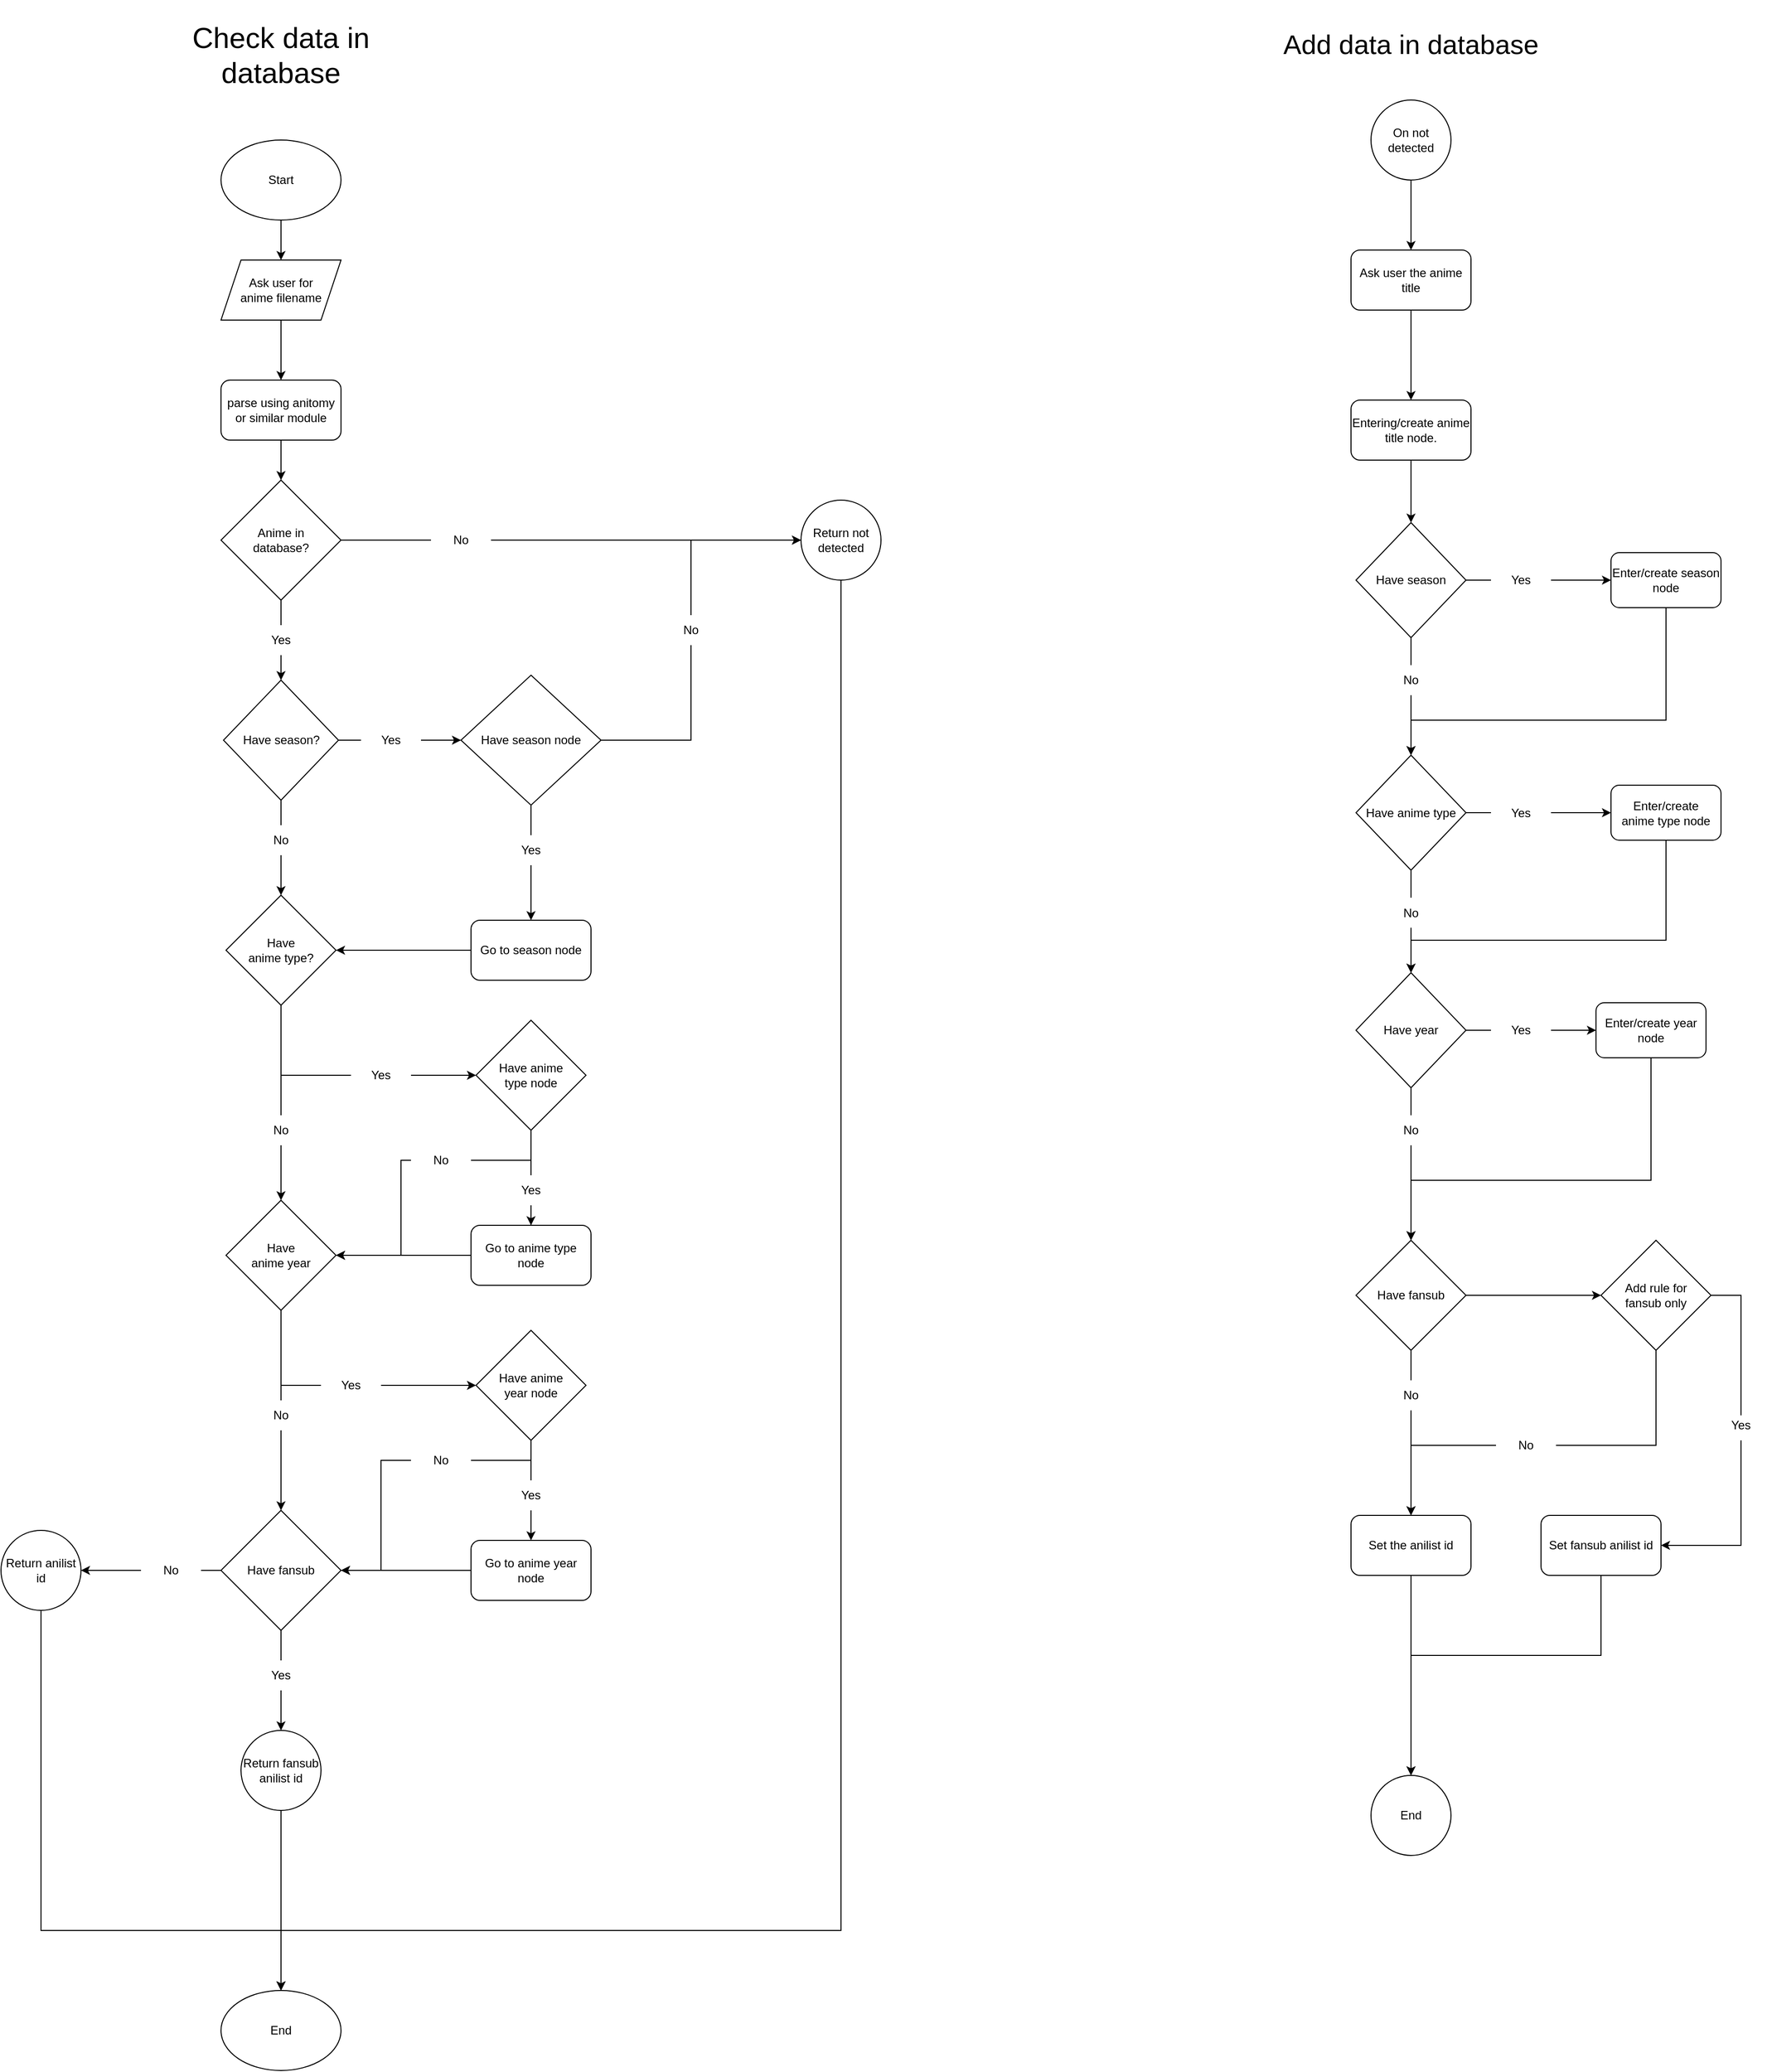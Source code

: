 <mxfile version="20.0.4" type="github">
  <diagram id="4Lsy9dx3n1dA3Q9o16Mn" name="Page-1">
    <mxGraphModel dx="1346" dy="914" grid="1" gridSize="10" guides="1" tooltips="1" connect="1" arrows="1" fold="1" page="1" pageScale="1" pageWidth="850" pageHeight="1100" math="0" shadow="0">
      <root>
        <mxCell id="0" />
        <mxCell id="1" parent="0" />
        <mxCell id="P1cF8exlI6dg9SIkbuYz-3" style="edgeStyle=orthogonalEdgeStyle;rounded=0;orthogonalLoop=1;jettySize=auto;html=1;" parent="1" source="P1cF8exlI6dg9SIkbuYz-1" target="8awhTqWynsI0euUl-bvd-1" edge="1">
          <mxGeometry relative="1" as="geometry">
            <mxPoint x="410" y="430" as="targetPoint" />
          </mxGeometry>
        </mxCell>
        <mxCell id="P1cF8exlI6dg9SIkbuYz-1" value="Start" style="ellipse;whiteSpace=wrap;html=1;" parent="1" vertex="1">
          <mxGeometry x="350" y="290" width="120" height="80" as="geometry" />
        </mxCell>
        <mxCell id="P1cF8exlI6dg9SIkbuYz-7" style="edgeStyle=orthogonalEdgeStyle;rounded=0;orthogonalLoop=1;jettySize=auto;html=1;entryX=0.5;entryY=0;entryDx=0;entryDy=0;exitX=0.5;exitY=1;exitDx=0;exitDy=0;" parent="1" source="8awhTqWynsI0euUl-bvd-1" target="P1cF8exlI6dg9SIkbuYz-6" edge="1">
          <mxGeometry relative="1" as="geometry">
            <mxPoint x="410" y="480" as="sourcePoint" />
          </mxGeometry>
        </mxCell>
        <mxCell id="P1cF8exlI6dg9SIkbuYz-9" style="edgeStyle=orthogonalEdgeStyle;rounded=0;orthogonalLoop=1;jettySize=auto;html=1;" parent="1" source="P1cF8exlI6dg9SIkbuYz-6" edge="1">
          <mxGeometry relative="1" as="geometry">
            <mxPoint x="410" y="630" as="targetPoint" />
          </mxGeometry>
        </mxCell>
        <mxCell id="P1cF8exlI6dg9SIkbuYz-6" value="&lt;div&gt;parse using anitomy&lt;/div&gt;&lt;div&gt;or similar module&lt;br&gt;&lt;/div&gt;" style="rounded=1;whiteSpace=wrap;html=1;" parent="1" vertex="1">
          <mxGeometry x="350" y="530" width="120" height="60" as="geometry" />
        </mxCell>
        <mxCell id="P1cF8exlI6dg9SIkbuYz-13" style="edgeStyle=orthogonalEdgeStyle;rounded=0;orthogonalLoop=1;jettySize=auto;html=1;startArrow=none;" parent="1" source="P1cF8exlI6dg9SIkbuYz-16" target="P1cF8exlI6dg9SIkbuYz-12" edge="1">
          <mxGeometry relative="1" as="geometry" />
        </mxCell>
        <mxCell id="P1cF8exlI6dg9SIkbuYz-43" style="edgeStyle=orthogonalEdgeStyle;rounded=0;orthogonalLoop=1;jettySize=auto;html=1;entryX=0;entryY=0.5;entryDx=0;entryDy=0;startArrow=none;" parent="1" source="P1cF8exlI6dg9SIkbuYz-44" target="P1cF8exlI6dg9SIkbuYz-56" edge="1">
          <mxGeometry relative="1" as="geometry" />
        </mxCell>
        <mxCell id="P1cF8exlI6dg9SIkbuYz-10" value="&lt;div&gt;Anime in &lt;br&gt;&lt;/div&gt;&lt;div&gt;database?&lt;/div&gt;" style="rhombus;whiteSpace=wrap;html=1;" parent="1" vertex="1">
          <mxGeometry x="350" y="630" width="120" height="120" as="geometry" />
        </mxCell>
        <mxCell id="P1cF8exlI6dg9SIkbuYz-29" style="edgeStyle=orthogonalEdgeStyle;rounded=0;orthogonalLoop=1;jettySize=auto;html=1;entryX=0;entryY=0.5;entryDx=0;entryDy=0;startArrow=none;" parent="1" source="P1cF8exlI6dg9SIkbuYz-30" edge="1">
          <mxGeometry relative="1" as="geometry">
            <mxPoint x="590" y="890" as="targetPoint" />
          </mxGeometry>
        </mxCell>
        <mxCell id="P1cF8exlI6dg9SIkbuYz-12" value="Have season?" style="rhombus;whiteSpace=wrap;html=1;" parent="1" vertex="1">
          <mxGeometry x="352.5" y="830" width="115" height="120" as="geometry" />
        </mxCell>
        <mxCell id="P1cF8exlI6dg9SIkbuYz-21" style="edgeStyle=orthogonalEdgeStyle;rounded=0;orthogonalLoop=1;jettySize=auto;html=1;startArrow=none;" parent="1" source="P1cF8exlI6dg9SIkbuYz-22" target="P1cF8exlI6dg9SIkbuYz-55" edge="1">
          <mxGeometry relative="1" as="geometry">
            <mxPoint x="410" y="1880" as="targetPoint" />
          </mxGeometry>
        </mxCell>
        <mxCell id="P1cF8exlI6dg9SIkbuYz-33" style="edgeStyle=orthogonalEdgeStyle;rounded=0;orthogonalLoop=1;jettySize=auto;html=1;entryX=1;entryY=0.5;entryDx=0;entryDy=0;startArrow=none;" parent="1" source="P1cF8exlI6dg9SIkbuYz-34" target="P1cF8exlI6dg9SIkbuYz-54" edge="1">
          <mxGeometry relative="1" as="geometry">
            <mxPoint x="240.0" y="1720" as="targetPoint" />
          </mxGeometry>
        </mxCell>
        <mxCell id="P1cF8exlI6dg9SIkbuYz-14" value="&lt;div&gt;Have fansub&lt;/div&gt;" style="rhombus;whiteSpace=wrap;html=1;" parent="1" vertex="1">
          <mxGeometry x="350" y="1660" width="120" height="120" as="geometry" />
        </mxCell>
        <mxCell id="P1cF8exlI6dg9SIkbuYz-16" value="Yes" style="text;html=1;strokeColor=none;fillColor=none;align=center;verticalAlign=middle;whiteSpace=wrap;rounded=0;" parent="1" vertex="1">
          <mxGeometry x="380" y="775" width="60" height="30" as="geometry" />
        </mxCell>
        <mxCell id="P1cF8exlI6dg9SIkbuYz-17" value="" style="edgeStyle=orthogonalEdgeStyle;rounded=0;orthogonalLoop=1;jettySize=auto;html=1;endArrow=none;" parent="1" source="P1cF8exlI6dg9SIkbuYz-10" target="P1cF8exlI6dg9SIkbuYz-16" edge="1">
          <mxGeometry relative="1" as="geometry">
            <mxPoint x="410" y="750" as="sourcePoint" />
            <mxPoint x="410" y="800" as="targetPoint" />
          </mxGeometry>
        </mxCell>
        <mxCell id="Kc0FxBT8hTXuSTGvmsNu-2" style="edgeStyle=orthogonalEdgeStyle;rounded=0;orthogonalLoop=1;jettySize=auto;html=1;" edge="1" parent="1" source="P1cF8exlI6dg9SIkbuYz-18" target="Kc0FxBT8hTXuSTGvmsNu-1">
          <mxGeometry relative="1" as="geometry" />
        </mxCell>
        <mxCell id="P1cF8exlI6dg9SIkbuYz-18" value="No" style="text;html=1;strokeColor=none;fillColor=none;align=center;verticalAlign=middle;whiteSpace=wrap;rounded=0;" parent="1" vertex="1">
          <mxGeometry x="380" y="975" width="60" height="30" as="geometry" />
        </mxCell>
        <mxCell id="P1cF8exlI6dg9SIkbuYz-19" value="" style="edgeStyle=orthogonalEdgeStyle;rounded=0;orthogonalLoop=1;jettySize=auto;html=1;endArrow=none;" parent="1" source="P1cF8exlI6dg9SIkbuYz-12" target="P1cF8exlI6dg9SIkbuYz-18" edge="1">
          <mxGeometry relative="1" as="geometry">
            <mxPoint x="410" y="950" as="sourcePoint" />
            <mxPoint x="410" y="1040" as="targetPoint" />
          </mxGeometry>
        </mxCell>
        <mxCell id="P1cF8exlI6dg9SIkbuYz-22" value="Yes" style="text;html=1;strokeColor=none;fillColor=none;align=center;verticalAlign=middle;whiteSpace=wrap;rounded=0;" parent="1" vertex="1">
          <mxGeometry x="380" y="1810" width="60" height="30" as="geometry" />
        </mxCell>
        <mxCell id="P1cF8exlI6dg9SIkbuYz-23" value="" style="edgeStyle=orthogonalEdgeStyle;rounded=0;orthogonalLoop=1;jettySize=auto;html=1;endArrow=none;" parent="1" source="P1cF8exlI6dg9SIkbuYz-14" target="P1cF8exlI6dg9SIkbuYz-22" edge="1">
          <mxGeometry relative="1" as="geometry">
            <mxPoint x="410" y="1780" as="sourcePoint" />
            <mxPoint x="410" y="1840" as="targetPoint" />
          </mxGeometry>
        </mxCell>
        <mxCell id="P1cF8exlI6dg9SIkbuYz-30" value="Yes" style="text;html=1;strokeColor=none;fillColor=none;align=center;verticalAlign=middle;whiteSpace=wrap;rounded=0;" parent="1" vertex="1">
          <mxGeometry x="490" y="875" width="60" height="30" as="geometry" />
        </mxCell>
        <mxCell id="P1cF8exlI6dg9SIkbuYz-31" value="" style="edgeStyle=orthogonalEdgeStyle;rounded=0;orthogonalLoop=1;jettySize=auto;html=1;entryX=0;entryY=0.5;entryDx=0;entryDy=0;endArrow=none;" parent="1" source="P1cF8exlI6dg9SIkbuYz-12" target="P1cF8exlI6dg9SIkbuYz-30" edge="1">
          <mxGeometry relative="1" as="geometry">
            <mxPoint x="467.5" y="890" as="sourcePoint" />
            <mxPoint x="600" y="890" as="targetPoint" />
          </mxGeometry>
        </mxCell>
        <mxCell id="P1cF8exlI6dg9SIkbuYz-34" value="No" style="text;html=1;strokeColor=none;fillColor=none;align=center;verticalAlign=middle;whiteSpace=wrap;rounded=0;" parent="1" vertex="1">
          <mxGeometry x="270" y="1705" width="60" height="30" as="geometry" />
        </mxCell>
        <mxCell id="P1cF8exlI6dg9SIkbuYz-35" value="" style="edgeStyle=orthogonalEdgeStyle;rounded=0;orthogonalLoop=1;jettySize=auto;html=1;entryX=1;entryY=0.5;entryDx=0;entryDy=0;endArrow=none;" parent="1" source="P1cF8exlI6dg9SIkbuYz-14" target="P1cF8exlI6dg9SIkbuYz-34" edge="1">
          <mxGeometry relative="1" as="geometry">
            <mxPoint x="350" y="1720" as="sourcePoint" />
            <mxPoint x="240" y="1720" as="targetPoint" />
          </mxGeometry>
        </mxCell>
        <mxCell id="P1cF8exlI6dg9SIkbuYz-38" style="edgeStyle=orthogonalEdgeStyle;rounded=0;orthogonalLoop=1;jettySize=auto;html=1;entryX=0.5;entryY=0;entryDx=0;entryDy=0;startArrow=none;" parent="1" source="P1cF8exlI6dg9SIkbuYz-40" target="P1cF8exlI6dg9SIkbuYz-37" edge="1">
          <mxGeometry relative="1" as="geometry" />
        </mxCell>
        <mxCell id="P1cF8exlI6dg9SIkbuYz-49" style="edgeStyle=orthogonalEdgeStyle;rounded=0;orthogonalLoop=1;jettySize=auto;html=1;entryX=0;entryY=0.5;entryDx=0;entryDy=0;startArrow=none;exitX=0.5;exitY=0;exitDx=0;exitDy=0;" parent="1" source="P1cF8exlI6dg9SIkbuYz-50" target="P1cF8exlI6dg9SIkbuYz-56" edge="1">
          <mxGeometry relative="1" as="geometry" />
        </mxCell>
        <mxCell id="P1cF8exlI6dg9SIkbuYz-36" value="Have season node" style="rhombus;whiteSpace=wrap;html=1;" parent="1" vertex="1">
          <mxGeometry x="590" y="825" width="140" height="130" as="geometry" />
        </mxCell>
        <mxCell id="Kc0FxBT8hTXuSTGvmsNu-3" style="edgeStyle=orthogonalEdgeStyle;rounded=0;orthogonalLoop=1;jettySize=auto;html=1;entryX=1;entryY=0.5;entryDx=0;entryDy=0;" edge="1" parent="1" source="P1cF8exlI6dg9SIkbuYz-37" target="Kc0FxBT8hTXuSTGvmsNu-1">
          <mxGeometry relative="1" as="geometry" />
        </mxCell>
        <mxCell id="P1cF8exlI6dg9SIkbuYz-37" value="Go to season node" style="rounded=1;whiteSpace=wrap;html=1;" parent="1" vertex="1">
          <mxGeometry x="600" y="1070" width="120" height="60" as="geometry" />
        </mxCell>
        <mxCell id="P1cF8exlI6dg9SIkbuYz-40" value="Yes" style="text;html=1;strokeColor=none;fillColor=none;align=center;verticalAlign=middle;whiteSpace=wrap;rounded=0;" parent="1" vertex="1">
          <mxGeometry x="630" y="985" width="60" height="30" as="geometry" />
        </mxCell>
        <mxCell id="P1cF8exlI6dg9SIkbuYz-41" value="" style="edgeStyle=orthogonalEdgeStyle;rounded=0;orthogonalLoop=1;jettySize=auto;html=1;entryX=0.5;entryY=0;entryDx=0;entryDy=0;endArrow=none;" parent="1" source="P1cF8exlI6dg9SIkbuYz-36" target="P1cF8exlI6dg9SIkbuYz-40" edge="1">
          <mxGeometry relative="1" as="geometry">
            <mxPoint x="660" y="955" as="sourcePoint" />
            <mxPoint x="660" y="1070" as="targetPoint" />
          </mxGeometry>
        </mxCell>
        <mxCell id="P1cF8exlI6dg9SIkbuYz-48" style="edgeStyle=orthogonalEdgeStyle;rounded=0;orthogonalLoop=1;jettySize=auto;html=1;entryX=0.5;entryY=0;entryDx=0;entryDy=0;" parent="1" source="P1cF8exlI6dg9SIkbuYz-42" target="qL67JpA-SOpL5Jrr_QXl-1" edge="1">
          <mxGeometry relative="1" as="geometry">
            <mxPoint x="1540" y="570" as="targetPoint" />
          </mxGeometry>
        </mxCell>
        <mxCell id="P1cF8exlI6dg9SIkbuYz-42" value="Ask user the anime title" style="rounded=1;whiteSpace=wrap;html=1;" parent="1" vertex="1">
          <mxGeometry x="1480" y="400" width="120" height="60" as="geometry" />
        </mxCell>
        <mxCell id="P1cF8exlI6dg9SIkbuYz-44" value="No" style="text;html=1;strokeColor=none;fillColor=none;align=center;verticalAlign=middle;whiteSpace=wrap;rounded=0;" parent="1" vertex="1">
          <mxGeometry x="560" y="675" width="60" height="30" as="geometry" />
        </mxCell>
        <mxCell id="P1cF8exlI6dg9SIkbuYz-45" value="" style="edgeStyle=orthogonalEdgeStyle;rounded=0;orthogonalLoop=1;jettySize=auto;html=1;entryX=0;entryY=0.5;entryDx=0;entryDy=0;endArrow=none;" parent="1" source="P1cF8exlI6dg9SIkbuYz-10" target="P1cF8exlI6dg9SIkbuYz-44" edge="1">
          <mxGeometry relative="1" as="geometry">
            <mxPoint x="470" y="690" as="sourcePoint" />
            <mxPoint x="830" y="690" as="targetPoint" />
          </mxGeometry>
        </mxCell>
        <mxCell id="P1cF8exlI6dg9SIkbuYz-50" value="No" style="text;html=1;strokeColor=none;fillColor=none;align=center;verticalAlign=middle;whiteSpace=wrap;rounded=0;" parent="1" vertex="1">
          <mxGeometry x="790" y="765" width="60" height="30" as="geometry" />
        </mxCell>
        <mxCell id="P1cF8exlI6dg9SIkbuYz-51" value="" style="edgeStyle=orthogonalEdgeStyle;rounded=0;orthogonalLoop=1;jettySize=auto;html=1;entryX=0.5;entryY=1;entryDx=0;entryDy=0;endArrow=none;" parent="1" source="P1cF8exlI6dg9SIkbuYz-36" target="P1cF8exlI6dg9SIkbuYz-50" edge="1">
          <mxGeometry relative="1" as="geometry">
            <mxPoint x="730" y="890" as="sourcePoint" />
            <mxPoint x="910" y="690" as="targetPoint" />
          </mxGeometry>
        </mxCell>
        <mxCell id="8awhTqWynsI0euUl-bvd-5" style="edgeStyle=orthogonalEdgeStyle;rounded=0;orthogonalLoop=1;jettySize=auto;html=1;" parent="1" source="P1cF8exlI6dg9SIkbuYz-54" target="8awhTqWynsI0euUl-bvd-3" edge="1">
          <mxGeometry relative="1" as="geometry">
            <Array as="points">
              <mxPoint x="170" y="2080" />
              <mxPoint x="410" y="2080" />
            </Array>
          </mxGeometry>
        </mxCell>
        <mxCell id="P1cF8exlI6dg9SIkbuYz-54" value="Return anilist id" style="ellipse;whiteSpace=wrap;html=1;aspect=fixed;" parent="1" vertex="1">
          <mxGeometry x="130" y="1680" width="80" height="80" as="geometry" />
        </mxCell>
        <mxCell id="8awhTqWynsI0euUl-bvd-4" style="edgeStyle=orthogonalEdgeStyle;rounded=0;orthogonalLoop=1;jettySize=auto;html=1;" parent="1" source="P1cF8exlI6dg9SIkbuYz-55" target="8awhTqWynsI0euUl-bvd-3" edge="1">
          <mxGeometry relative="1" as="geometry" />
        </mxCell>
        <mxCell id="P1cF8exlI6dg9SIkbuYz-55" value="Return fansub anilist id" style="ellipse;whiteSpace=wrap;html=1;aspect=fixed;" parent="1" vertex="1">
          <mxGeometry x="370" y="1880" width="80" height="80" as="geometry" />
        </mxCell>
        <mxCell id="8awhTqWynsI0euUl-bvd-6" style="edgeStyle=orthogonalEdgeStyle;rounded=0;orthogonalLoop=1;jettySize=auto;html=1;entryX=0.5;entryY=0;entryDx=0;entryDy=0;" parent="1" source="P1cF8exlI6dg9SIkbuYz-56" target="8awhTqWynsI0euUl-bvd-3" edge="1">
          <mxGeometry relative="1" as="geometry">
            <Array as="points">
              <mxPoint x="970" y="2080" />
              <mxPoint x="410" y="2080" />
            </Array>
          </mxGeometry>
        </mxCell>
        <mxCell id="P1cF8exlI6dg9SIkbuYz-56" value="&lt;div&gt;Return not &lt;br&gt;&lt;/div&gt;&lt;div&gt;detected&lt;br&gt;&lt;/div&gt;" style="ellipse;whiteSpace=wrap;html=1;aspect=fixed;" parent="1" vertex="1">
          <mxGeometry x="930" y="650" width="80" height="80" as="geometry" />
        </mxCell>
        <mxCell id="P1cF8exlI6dg9SIkbuYz-59" style="edgeStyle=elbowEdgeStyle;rounded=0;orthogonalLoop=1;jettySize=auto;html=1;" parent="1" source="P1cF8exlI6dg9SIkbuYz-58" target="P1cF8exlI6dg9SIkbuYz-42" edge="1">
          <mxGeometry relative="1" as="geometry" />
        </mxCell>
        <mxCell id="P1cF8exlI6dg9SIkbuYz-58" value="&lt;div&gt;On not &lt;br&gt;&lt;/div&gt;&lt;div&gt;detected&lt;br&gt;&lt;/div&gt;" style="ellipse;whiteSpace=wrap;html=1;aspect=fixed;" parent="1" vertex="1">
          <mxGeometry x="1500" y="250" width="80" height="80" as="geometry" />
        </mxCell>
        <mxCell id="qL67JpA-SOpL5Jrr_QXl-3" style="edgeStyle=orthogonalEdgeStyle;rounded=0;orthogonalLoop=1;jettySize=auto;html=1;" parent="1" source="qL67JpA-SOpL5Jrr_QXl-1" target="qL67JpA-SOpL5Jrr_QXl-2" edge="1">
          <mxGeometry relative="1" as="geometry" />
        </mxCell>
        <mxCell id="qL67JpA-SOpL5Jrr_QXl-1" value="&lt;div&gt;Entering/create anime title node.&lt;/div&gt;" style="rounded=1;whiteSpace=wrap;html=1;" parent="1" vertex="1">
          <mxGeometry x="1480" y="550" width="120" height="60" as="geometry" />
        </mxCell>
        <mxCell id="qL67JpA-SOpL5Jrr_QXl-5" style="edgeStyle=orthogonalEdgeStyle;rounded=0;orthogonalLoop=1;jettySize=auto;html=1;entryX=0;entryY=0.5;entryDx=0;entryDy=0;startArrow=none;" parent="1" source="qL67JpA-SOpL5Jrr_QXl-12" target="qL67JpA-SOpL5Jrr_QXl-31" edge="1">
          <mxGeometry relative="1" as="geometry">
            <mxPoint x="1725.0" y="730" as="targetPoint" />
          </mxGeometry>
        </mxCell>
        <mxCell id="qL67JpA-SOpL5Jrr_QXl-2" value="Have season" style="rhombus;whiteSpace=wrap;html=1;" parent="1" vertex="1">
          <mxGeometry x="1485" y="672.5" width="110" height="115" as="geometry" />
        </mxCell>
        <mxCell id="qL67JpA-SOpL5Jrr_QXl-15" style="edgeStyle=orthogonalEdgeStyle;rounded=0;orthogonalLoop=1;jettySize=auto;html=1;startArrow=none;" parent="1" source="qL67JpA-SOpL5Jrr_QXl-16" target="qL67JpA-SOpL5Jrr_QXl-14" edge="1">
          <mxGeometry relative="1" as="geometry" />
        </mxCell>
        <mxCell id="qL67JpA-SOpL5Jrr_QXl-19" style="edgeStyle=orthogonalEdgeStyle;rounded=0;orthogonalLoop=1;jettySize=auto;html=1;entryX=0;entryY=0.5;entryDx=0;entryDy=0;" parent="1" source="qL67JpA-SOpL5Jrr_QXl-7" target="qL67JpA-SOpL5Jrr_QXl-18" edge="1">
          <mxGeometry relative="1" as="geometry" />
        </mxCell>
        <mxCell id="qL67JpA-SOpL5Jrr_QXl-7" value="Have fansub" style="rhombus;whiteSpace=wrap;html=1;" parent="1" vertex="1">
          <mxGeometry x="1485" y="1390" width="110" height="110" as="geometry" />
        </mxCell>
        <mxCell id="Kc0FxBT8hTXuSTGvmsNu-71" style="edgeStyle=orthogonalEdgeStyle;rounded=0;orthogonalLoop=1;jettySize=auto;html=1;" edge="1" parent="1" source="qL67JpA-SOpL5Jrr_QXl-10" target="Kc0FxBT8hTXuSTGvmsNu-45">
          <mxGeometry relative="1" as="geometry" />
        </mxCell>
        <mxCell id="qL67JpA-SOpL5Jrr_QXl-10" value="No" style="text;html=1;strokeColor=none;fillColor=none;align=center;verticalAlign=middle;whiteSpace=wrap;rounded=0;" parent="1" vertex="1">
          <mxGeometry x="1510" y="815" width="60" height="30" as="geometry" />
        </mxCell>
        <mxCell id="qL67JpA-SOpL5Jrr_QXl-11" value="" style="edgeStyle=orthogonalEdgeStyle;rounded=0;orthogonalLoop=1;jettySize=auto;html=1;endArrow=none;" parent="1" source="qL67JpA-SOpL5Jrr_QXl-2" target="qL67JpA-SOpL5Jrr_QXl-10" edge="1">
          <mxGeometry relative="1" as="geometry">
            <mxPoint x="1540" y="787.5" as="sourcePoint" />
            <mxPoint x="1540" y="900" as="targetPoint" />
          </mxGeometry>
        </mxCell>
        <mxCell id="qL67JpA-SOpL5Jrr_QXl-12" value="Yes" style="text;html=1;strokeColor=none;fillColor=none;align=center;verticalAlign=middle;whiteSpace=wrap;rounded=0;" parent="1" vertex="1">
          <mxGeometry x="1620" y="715" width="60" height="30" as="geometry" />
        </mxCell>
        <mxCell id="qL67JpA-SOpL5Jrr_QXl-13" value="" style="edgeStyle=orthogonalEdgeStyle;rounded=0;orthogonalLoop=1;jettySize=auto;html=1;entryX=0;entryY=0.5;entryDx=0;entryDy=0;endArrow=none;" parent="1" source="qL67JpA-SOpL5Jrr_QXl-2" target="qL67JpA-SOpL5Jrr_QXl-12" edge="1">
          <mxGeometry relative="1" as="geometry">
            <mxPoint x="1595" y="730" as="sourcePoint" />
            <mxPoint x="1710" y="730" as="targetPoint" />
          </mxGeometry>
        </mxCell>
        <mxCell id="8awhTqWynsI0euUl-bvd-10" style="edgeStyle=orthogonalEdgeStyle;rounded=0;orthogonalLoop=1;jettySize=auto;html=1;" parent="1" source="qL67JpA-SOpL5Jrr_QXl-14" target="8awhTqWynsI0euUl-bvd-9" edge="1">
          <mxGeometry relative="1" as="geometry" />
        </mxCell>
        <mxCell id="qL67JpA-SOpL5Jrr_QXl-14" value="Set the anilist id" style="rounded=1;whiteSpace=wrap;html=1;" parent="1" vertex="1">
          <mxGeometry x="1480" y="1665" width="120" height="60" as="geometry" />
        </mxCell>
        <mxCell id="qL67JpA-SOpL5Jrr_QXl-16" value="No" style="text;html=1;strokeColor=none;fillColor=none;align=center;verticalAlign=middle;whiteSpace=wrap;rounded=0;" parent="1" vertex="1">
          <mxGeometry x="1510" y="1530" width="60" height="30" as="geometry" />
        </mxCell>
        <mxCell id="qL67JpA-SOpL5Jrr_QXl-17" value="" style="edgeStyle=orthogonalEdgeStyle;rounded=0;orthogonalLoop=1;jettySize=auto;html=1;endArrow=none;" parent="1" source="qL67JpA-SOpL5Jrr_QXl-7" target="qL67JpA-SOpL5Jrr_QXl-16" edge="1">
          <mxGeometry relative="1" as="geometry">
            <mxPoint x="1530" y="1500" as="sourcePoint" />
            <mxPoint x="1530" y="1575" as="targetPoint" />
          </mxGeometry>
        </mxCell>
        <mxCell id="qL67JpA-SOpL5Jrr_QXl-20" style="edgeStyle=orthogonalEdgeStyle;rounded=0;orthogonalLoop=1;jettySize=auto;html=1;entryX=0.5;entryY=0;entryDx=0;entryDy=0;startArrow=none;" parent="1" source="qL67JpA-SOpL5Jrr_QXl-21" target="qL67JpA-SOpL5Jrr_QXl-14" edge="1">
          <mxGeometry relative="1" as="geometry">
            <Array as="points">
              <mxPoint x="1540" y="1595" />
            </Array>
          </mxGeometry>
        </mxCell>
        <mxCell id="qL67JpA-SOpL5Jrr_QXl-24" style="edgeStyle=orthogonalEdgeStyle;rounded=0;orthogonalLoop=1;jettySize=auto;html=1;startArrow=none;entryX=1;entryY=0.5;entryDx=0;entryDy=0;exitX=0.5;exitY=1;exitDx=0;exitDy=0;" parent="1" source="qL67JpA-SOpL5Jrr_QXl-25" target="qL67JpA-SOpL5Jrr_QXl-23" edge="1">
          <mxGeometry relative="1" as="geometry" />
        </mxCell>
        <mxCell id="qL67JpA-SOpL5Jrr_QXl-18" value="&lt;div&gt;Add rule for&lt;/div&gt;&lt;div&gt;fansub only&lt;/div&gt;" style="rhombus;whiteSpace=wrap;html=1;" parent="1" vertex="1">
          <mxGeometry x="1730" y="1390" width="110" height="110" as="geometry" />
        </mxCell>
        <mxCell id="qL67JpA-SOpL5Jrr_QXl-21" value="No" style="text;html=1;strokeColor=none;fillColor=none;align=center;verticalAlign=middle;whiteSpace=wrap;rounded=0;" parent="1" vertex="1">
          <mxGeometry x="1625" y="1580" width="60" height="30" as="geometry" />
        </mxCell>
        <mxCell id="qL67JpA-SOpL5Jrr_QXl-22" value="" style="edgeStyle=orthogonalEdgeStyle;rounded=0;orthogonalLoop=1;jettySize=auto;html=1;entryX=1;entryY=0.5;entryDx=0;entryDy=0;endArrow=none;" parent="1" source="qL67JpA-SOpL5Jrr_QXl-18" target="qL67JpA-SOpL5Jrr_QXl-21" edge="1">
          <mxGeometry relative="1" as="geometry">
            <mxPoint x="1785" y="1500" as="sourcePoint" />
            <mxPoint x="1530" y="1575" as="targetPoint" />
            <Array as="points">
              <mxPoint x="1785" y="1595" />
            </Array>
          </mxGeometry>
        </mxCell>
        <mxCell id="8awhTqWynsI0euUl-bvd-11" style="edgeStyle=orthogonalEdgeStyle;rounded=0;orthogonalLoop=1;jettySize=auto;html=1;entryX=0.5;entryY=0;entryDx=0;entryDy=0;" parent="1" source="qL67JpA-SOpL5Jrr_QXl-23" target="8awhTqWynsI0euUl-bvd-9" edge="1">
          <mxGeometry relative="1" as="geometry">
            <Array as="points">
              <mxPoint x="1730" y="1805" />
              <mxPoint x="1540" y="1805" />
            </Array>
          </mxGeometry>
        </mxCell>
        <mxCell id="qL67JpA-SOpL5Jrr_QXl-23" value="Set fansub anilist id" style="rounded=1;whiteSpace=wrap;html=1;" parent="1" vertex="1">
          <mxGeometry x="1670" y="1665" width="120" height="60" as="geometry" />
        </mxCell>
        <mxCell id="qL67JpA-SOpL5Jrr_QXl-25" value="Yes" style="text;html=1;strokeColor=none;fillColor=none;align=center;verticalAlign=middle;whiteSpace=wrap;rounded=0;" parent="1" vertex="1">
          <mxGeometry x="1840" y="1560" width="60" height="30" as="geometry" />
        </mxCell>
        <mxCell id="qL67JpA-SOpL5Jrr_QXl-26" value="" style="edgeStyle=orthogonalEdgeStyle;rounded=0;orthogonalLoop=1;jettySize=auto;html=1;endArrow=none;exitX=1;exitY=0.5;exitDx=0;exitDy=0;entryX=0.5;entryY=0;entryDx=0;entryDy=0;" parent="1" source="qL67JpA-SOpL5Jrr_QXl-18" target="qL67JpA-SOpL5Jrr_QXl-25" edge="1">
          <mxGeometry relative="1" as="geometry">
            <mxPoint x="1785" y="1500" as="sourcePoint" />
            <mxPoint x="1785" y="1655" as="targetPoint" />
            <Array as="points">
              <mxPoint x="1870" y="1445" />
              <mxPoint x="1870" y="1565" />
            </Array>
          </mxGeometry>
        </mxCell>
        <mxCell id="Kc0FxBT8hTXuSTGvmsNu-70" style="edgeStyle=orthogonalEdgeStyle;rounded=0;orthogonalLoop=1;jettySize=auto;html=1;" edge="1" parent="1" source="qL67JpA-SOpL5Jrr_QXl-31" target="Kc0FxBT8hTXuSTGvmsNu-45">
          <mxGeometry relative="1" as="geometry">
            <Array as="points">
              <mxPoint x="1795" y="870" />
              <mxPoint x="1540" y="870" />
            </Array>
          </mxGeometry>
        </mxCell>
        <mxCell id="qL67JpA-SOpL5Jrr_QXl-31" value="Enter/create season node" style="rounded=1;whiteSpace=wrap;html=1;" parent="1" vertex="1">
          <mxGeometry x="1740" y="702.5" width="110" height="55" as="geometry" />
        </mxCell>
        <mxCell id="8awhTqWynsI0euUl-bvd-1" value="&lt;div&gt;Ask user for &lt;br&gt;&lt;/div&gt;&lt;div&gt;anime filename&lt;/div&gt;" style="shape=parallelogram;perimeter=parallelogramPerimeter;whiteSpace=wrap;html=1;fixedSize=1;" parent="1" vertex="1">
          <mxGeometry x="350" y="410" width="120" height="60" as="geometry" />
        </mxCell>
        <mxCell id="8awhTqWynsI0euUl-bvd-3" value="End" style="ellipse;whiteSpace=wrap;html=1;" parent="1" vertex="1">
          <mxGeometry x="350" y="2140" width="120" height="80" as="geometry" />
        </mxCell>
        <mxCell id="8awhTqWynsI0euUl-bvd-8" value="&lt;font style=&quot;font-size: 27px;&quot;&gt;Add data in database&lt;br&gt;&lt;/font&gt;" style="text;html=1;strokeColor=none;fillColor=none;align=center;verticalAlign=middle;whiteSpace=wrap;rounded=0;" parent="1" vertex="1">
          <mxGeometry x="1390" y="150" width="300" height="90" as="geometry" />
        </mxCell>
        <mxCell id="8awhTqWynsI0euUl-bvd-9" value="End" style="ellipse;whiteSpace=wrap;html=1;aspect=fixed;" parent="1" vertex="1">
          <mxGeometry x="1500" y="1925" width="80" height="80" as="geometry" />
        </mxCell>
        <mxCell id="8awhTqWynsI0euUl-bvd-13" value="&lt;font style=&quot;font-size: 29px;&quot;&gt;Check data in database&lt;br&gt;&lt;/font&gt;" style="text;html=1;strokeColor=none;fillColor=none;align=center;verticalAlign=middle;whiteSpace=wrap;rounded=0;" parent="1" vertex="1">
          <mxGeometry x="260" y="160" width="300" height="90" as="geometry" />
        </mxCell>
        <mxCell id="Kc0FxBT8hTXuSTGvmsNu-8" style="edgeStyle=orthogonalEdgeStyle;rounded=0;orthogonalLoop=1;jettySize=auto;html=1;startArrow=none;" edge="1" parent="1" source="Kc0FxBT8hTXuSTGvmsNu-12" target="Kc0FxBT8hTXuSTGvmsNu-7">
          <mxGeometry relative="1" as="geometry" />
        </mxCell>
        <mxCell id="Kc0FxBT8hTXuSTGvmsNu-11" style="edgeStyle=orthogonalEdgeStyle;rounded=0;orthogonalLoop=1;jettySize=auto;html=1;startArrow=none;" edge="1" parent="1" source="Kc0FxBT8hTXuSTGvmsNu-14" target="Kc0FxBT8hTXuSTGvmsNu-4">
          <mxGeometry relative="1" as="geometry">
            <Array as="points" />
          </mxGeometry>
        </mxCell>
        <mxCell id="Kc0FxBT8hTXuSTGvmsNu-1" value="&lt;div&gt;Have &lt;br&gt;&lt;/div&gt;&lt;div&gt;anime type?&lt;br&gt;&lt;/div&gt;" style="rhombus;whiteSpace=wrap;html=1;" vertex="1" parent="1">
          <mxGeometry x="355" y="1045" width="110" height="110" as="geometry" />
        </mxCell>
        <mxCell id="Kc0FxBT8hTXuSTGvmsNu-10" style="edgeStyle=orthogonalEdgeStyle;rounded=0;orthogonalLoop=1;jettySize=auto;html=1;startArrow=none;" edge="1" parent="1" source="Kc0FxBT8hTXuSTGvmsNu-19" target="Kc0FxBT8hTXuSTGvmsNu-5">
          <mxGeometry relative="1" as="geometry" />
        </mxCell>
        <mxCell id="Kc0FxBT8hTXuSTGvmsNu-16" style="edgeStyle=orthogonalEdgeStyle;rounded=0;orthogonalLoop=1;jettySize=auto;html=1;entryX=1;entryY=0.5;entryDx=0;entryDy=0;startArrow=none;" edge="1" parent="1" source="Kc0FxBT8hTXuSTGvmsNu-17" target="Kc0FxBT8hTXuSTGvmsNu-7">
          <mxGeometry relative="1" as="geometry">
            <Array as="points">
              <mxPoint x="530" y="1310" />
              <mxPoint x="530" y="1405" />
            </Array>
          </mxGeometry>
        </mxCell>
        <mxCell id="Kc0FxBT8hTXuSTGvmsNu-4" value="&lt;div&gt;Have anime&lt;/div&gt;&lt;div&gt;type node&lt;br&gt;&lt;/div&gt;" style="rhombus;whiteSpace=wrap;html=1;" vertex="1" parent="1">
          <mxGeometry x="605" y="1170" width="110" height="110" as="geometry" />
        </mxCell>
        <mxCell id="Kc0FxBT8hTXuSTGvmsNu-9" style="edgeStyle=orthogonalEdgeStyle;rounded=0;orthogonalLoop=1;jettySize=auto;html=1;" edge="1" parent="1" source="Kc0FxBT8hTXuSTGvmsNu-5" target="Kc0FxBT8hTXuSTGvmsNu-7">
          <mxGeometry relative="1" as="geometry" />
        </mxCell>
        <mxCell id="Kc0FxBT8hTXuSTGvmsNu-5" value="Go to anime type node" style="rounded=1;whiteSpace=wrap;html=1;" vertex="1" parent="1">
          <mxGeometry x="600" y="1375" width="120" height="60" as="geometry" />
        </mxCell>
        <mxCell id="Kc0FxBT8hTXuSTGvmsNu-28" style="edgeStyle=orthogonalEdgeStyle;rounded=0;orthogonalLoop=1;jettySize=auto;html=1;startArrow=none;" edge="1" parent="1" source="Kc0FxBT8hTXuSTGvmsNu-33" target="Kc0FxBT8hTXuSTGvmsNu-26">
          <mxGeometry relative="1" as="geometry">
            <Array as="points" />
          </mxGeometry>
        </mxCell>
        <mxCell id="Kc0FxBT8hTXuSTGvmsNu-31" style="edgeStyle=orthogonalEdgeStyle;rounded=0;orthogonalLoop=1;jettySize=auto;html=1;startArrow=none;" edge="1" parent="1" source="Kc0FxBT8hTXuSTGvmsNu-35" target="P1cF8exlI6dg9SIkbuYz-14">
          <mxGeometry relative="1" as="geometry" />
        </mxCell>
        <mxCell id="Kc0FxBT8hTXuSTGvmsNu-7" value="&lt;div&gt;Have&lt;/div&gt;&lt;div&gt;anime year&lt;br&gt;&lt;/div&gt;" style="rhombus;whiteSpace=wrap;html=1;" vertex="1" parent="1">
          <mxGeometry x="355" y="1350" width="110" height="110" as="geometry" />
        </mxCell>
        <mxCell id="Kc0FxBT8hTXuSTGvmsNu-12" value="No" style="text;html=1;strokeColor=none;fillColor=none;align=center;verticalAlign=middle;whiteSpace=wrap;rounded=0;" vertex="1" parent="1">
          <mxGeometry x="380" y="1265" width="60" height="30" as="geometry" />
        </mxCell>
        <mxCell id="Kc0FxBT8hTXuSTGvmsNu-13" value="" style="edgeStyle=orthogonalEdgeStyle;rounded=0;orthogonalLoop=1;jettySize=auto;html=1;endArrow=none;" edge="1" parent="1" source="Kc0FxBT8hTXuSTGvmsNu-1" target="Kc0FxBT8hTXuSTGvmsNu-12">
          <mxGeometry relative="1" as="geometry">
            <mxPoint x="410" y="1155" as="sourcePoint" />
            <mxPoint x="410" y="1350" as="targetPoint" />
          </mxGeometry>
        </mxCell>
        <mxCell id="Kc0FxBT8hTXuSTGvmsNu-14" value="Yes" style="text;html=1;strokeColor=none;fillColor=none;align=center;verticalAlign=middle;whiteSpace=wrap;rounded=0;" vertex="1" parent="1">
          <mxGeometry x="480" y="1210" width="60" height="30" as="geometry" />
        </mxCell>
        <mxCell id="Kc0FxBT8hTXuSTGvmsNu-15" value="" style="edgeStyle=orthogonalEdgeStyle;rounded=0;orthogonalLoop=1;jettySize=auto;html=1;endArrow=none;" edge="1" parent="1" source="Kc0FxBT8hTXuSTGvmsNu-1" target="Kc0FxBT8hTXuSTGvmsNu-14">
          <mxGeometry relative="1" as="geometry">
            <mxPoint x="410" y="1155" as="sourcePoint" />
            <mxPoint x="605.04" y="1225.04" as="targetPoint" />
            <Array as="points">
              <mxPoint x="410" y="1225" />
            </Array>
          </mxGeometry>
        </mxCell>
        <mxCell id="Kc0FxBT8hTXuSTGvmsNu-17" value="No" style="text;html=1;strokeColor=none;fillColor=none;align=center;verticalAlign=middle;whiteSpace=wrap;rounded=0;" vertex="1" parent="1">
          <mxGeometry x="540" y="1295" width="60" height="30" as="geometry" />
        </mxCell>
        <mxCell id="Kc0FxBT8hTXuSTGvmsNu-18" value="" style="edgeStyle=orthogonalEdgeStyle;rounded=0;orthogonalLoop=1;jettySize=auto;html=1;entryX=1;entryY=0.5;entryDx=0;entryDy=0;endArrow=none;" edge="1" parent="1" source="Kc0FxBT8hTXuSTGvmsNu-4" target="Kc0FxBT8hTXuSTGvmsNu-17">
          <mxGeometry relative="1" as="geometry">
            <mxPoint x="660" y="1280" as="sourcePoint" />
            <mxPoint x="465" y="1405" as="targetPoint" />
            <Array as="points">
              <mxPoint x="660" y="1310" />
            </Array>
          </mxGeometry>
        </mxCell>
        <mxCell id="Kc0FxBT8hTXuSTGvmsNu-19" value="Yes" style="text;html=1;strokeColor=none;fillColor=none;align=center;verticalAlign=middle;whiteSpace=wrap;rounded=0;" vertex="1" parent="1">
          <mxGeometry x="630" y="1325" width="60" height="30" as="geometry" />
        </mxCell>
        <mxCell id="Kc0FxBT8hTXuSTGvmsNu-20" value="" style="edgeStyle=orthogonalEdgeStyle;rounded=0;orthogonalLoop=1;jettySize=auto;html=1;endArrow=none;" edge="1" parent="1" source="Kc0FxBT8hTXuSTGvmsNu-4" target="Kc0FxBT8hTXuSTGvmsNu-19">
          <mxGeometry relative="1" as="geometry">
            <mxPoint x="660" y="1280" as="sourcePoint" />
            <mxPoint x="660" y="1375" as="targetPoint" />
          </mxGeometry>
        </mxCell>
        <mxCell id="Kc0FxBT8hTXuSTGvmsNu-32" style="edgeStyle=orthogonalEdgeStyle;rounded=0;orthogonalLoop=1;jettySize=auto;html=1;entryX=1;entryY=0.5;entryDx=0;entryDy=0;startArrow=none;" edge="1" parent="1" source="Kc0FxBT8hTXuSTGvmsNu-37" target="P1cF8exlI6dg9SIkbuYz-14">
          <mxGeometry relative="1" as="geometry">
            <Array as="points">
              <mxPoint x="510" y="1610" />
              <mxPoint x="510" y="1720" />
            </Array>
          </mxGeometry>
        </mxCell>
        <mxCell id="Kc0FxBT8hTXuSTGvmsNu-26" value="&lt;div&gt;Have anime &lt;br&gt;&lt;/div&gt;&lt;div&gt;year node&lt;/div&gt;" style="rhombus;whiteSpace=wrap;html=1;" vertex="1" parent="1">
          <mxGeometry x="605" y="1480" width="110" height="110" as="geometry" />
        </mxCell>
        <mxCell id="Kc0FxBT8hTXuSTGvmsNu-30" style="edgeStyle=orthogonalEdgeStyle;rounded=0;orthogonalLoop=1;jettySize=auto;html=1;" edge="1" parent="1" source="Kc0FxBT8hTXuSTGvmsNu-27" target="P1cF8exlI6dg9SIkbuYz-14">
          <mxGeometry relative="1" as="geometry" />
        </mxCell>
        <mxCell id="Kc0FxBT8hTXuSTGvmsNu-27" value="Go to anime year node" style="rounded=1;whiteSpace=wrap;html=1;" vertex="1" parent="1">
          <mxGeometry x="600" y="1690" width="120" height="60" as="geometry" />
        </mxCell>
        <mxCell id="Kc0FxBT8hTXuSTGvmsNu-33" value="Yes" style="text;html=1;strokeColor=none;fillColor=none;align=center;verticalAlign=middle;whiteSpace=wrap;rounded=0;" vertex="1" parent="1">
          <mxGeometry x="450" y="1520" width="60" height="30" as="geometry" />
        </mxCell>
        <mxCell id="Kc0FxBT8hTXuSTGvmsNu-34" value="" style="edgeStyle=orthogonalEdgeStyle;rounded=0;orthogonalLoop=1;jettySize=auto;html=1;endArrow=none;" edge="1" parent="1" source="Kc0FxBT8hTXuSTGvmsNu-7" target="Kc0FxBT8hTXuSTGvmsNu-33">
          <mxGeometry relative="1" as="geometry">
            <mxPoint x="410" y="1460" as="sourcePoint" />
            <mxPoint x="605" y="1535" as="targetPoint" />
            <Array as="points">
              <mxPoint x="410" y="1535" />
            </Array>
          </mxGeometry>
        </mxCell>
        <mxCell id="Kc0FxBT8hTXuSTGvmsNu-35" value="No" style="text;html=1;strokeColor=none;fillColor=none;align=center;verticalAlign=middle;whiteSpace=wrap;rounded=0;" vertex="1" parent="1">
          <mxGeometry x="380" y="1550" width="60" height="30" as="geometry" />
        </mxCell>
        <mxCell id="Kc0FxBT8hTXuSTGvmsNu-36" value="" style="edgeStyle=orthogonalEdgeStyle;rounded=0;orthogonalLoop=1;jettySize=auto;html=1;endArrow=none;" edge="1" parent="1" source="Kc0FxBT8hTXuSTGvmsNu-7" target="Kc0FxBT8hTXuSTGvmsNu-35">
          <mxGeometry relative="1" as="geometry">
            <mxPoint x="410" y="1460" as="sourcePoint" />
            <mxPoint x="410" y="1620" as="targetPoint" />
          </mxGeometry>
        </mxCell>
        <mxCell id="Kc0FxBT8hTXuSTGvmsNu-37" value="No" style="text;html=1;strokeColor=none;fillColor=none;align=center;verticalAlign=middle;whiteSpace=wrap;rounded=0;" vertex="1" parent="1">
          <mxGeometry x="540" y="1595" width="60" height="30" as="geometry" />
        </mxCell>
        <mxCell id="Kc0FxBT8hTXuSTGvmsNu-38" value="" style="edgeStyle=orthogonalEdgeStyle;rounded=0;orthogonalLoop=1;jettySize=auto;html=1;entryX=1;entryY=0.5;entryDx=0;entryDy=0;endArrow=none;" edge="1" parent="1" source="Kc0FxBT8hTXuSTGvmsNu-26" target="Kc0FxBT8hTXuSTGvmsNu-37">
          <mxGeometry relative="1" as="geometry">
            <mxPoint x="660" y="1590" as="sourcePoint" />
            <mxPoint x="470" y="1680" as="targetPoint" />
            <Array as="points">
              <mxPoint x="660" y="1610" />
            </Array>
          </mxGeometry>
        </mxCell>
        <mxCell id="Kc0FxBT8hTXuSTGvmsNu-42" style="edgeStyle=orthogonalEdgeStyle;rounded=0;orthogonalLoop=1;jettySize=auto;html=1;" edge="1" parent="1" source="Kc0FxBT8hTXuSTGvmsNu-39" target="Kc0FxBT8hTXuSTGvmsNu-27">
          <mxGeometry relative="1" as="geometry" />
        </mxCell>
        <mxCell id="Kc0FxBT8hTXuSTGvmsNu-39" value="Yes" style="text;html=1;strokeColor=none;fillColor=none;align=center;verticalAlign=middle;whiteSpace=wrap;rounded=0;" vertex="1" parent="1">
          <mxGeometry x="630" y="1630" width="60" height="30" as="geometry" />
        </mxCell>
        <mxCell id="Kc0FxBT8hTXuSTGvmsNu-40" value="" style="edgeStyle=orthogonalEdgeStyle;rounded=0;orthogonalLoop=1;jettySize=auto;html=1;endArrow=none;" edge="1" parent="1" source="Kc0FxBT8hTXuSTGvmsNu-26" target="Kc0FxBT8hTXuSTGvmsNu-39">
          <mxGeometry relative="1" as="geometry">
            <mxPoint x="660" y="1590" as="sourcePoint" />
            <mxPoint x="660" y="1650" as="targetPoint" />
          </mxGeometry>
        </mxCell>
        <mxCell id="Kc0FxBT8hTXuSTGvmsNu-44" style="edgeStyle=orthogonalEdgeStyle;rounded=0;orthogonalLoop=1;jettySize=auto;html=1;entryX=0;entryY=0.5;entryDx=0;entryDy=0;startArrow=none;" edge="1" parent="1" source="Kc0FxBT8hTXuSTGvmsNu-50" target="Kc0FxBT8hTXuSTGvmsNu-54">
          <mxGeometry relative="1" as="geometry">
            <mxPoint x="1725.0" y="962.5" as="targetPoint" />
          </mxGeometry>
        </mxCell>
        <mxCell id="Kc0FxBT8hTXuSTGvmsNu-45" value="Have anime type" style="rhombus;whiteSpace=wrap;html=1;" vertex="1" parent="1">
          <mxGeometry x="1485" y="905" width="110" height="115" as="geometry" />
        </mxCell>
        <mxCell id="Kc0FxBT8hTXuSTGvmsNu-72" style="edgeStyle=orthogonalEdgeStyle;rounded=0;orthogonalLoop=1;jettySize=auto;html=1;" edge="1" parent="1" source="Kc0FxBT8hTXuSTGvmsNu-48" target="Kc0FxBT8hTXuSTGvmsNu-58">
          <mxGeometry relative="1" as="geometry" />
        </mxCell>
        <mxCell id="Kc0FxBT8hTXuSTGvmsNu-48" value="No" style="text;html=1;strokeColor=none;fillColor=none;align=center;verticalAlign=middle;whiteSpace=wrap;rounded=0;" vertex="1" parent="1">
          <mxGeometry x="1510" y="1047.5" width="60" height="30" as="geometry" />
        </mxCell>
        <mxCell id="Kc0FxBT8hTXuSTGvmsNu-49" value="" style="edgeStyle=orthogonalEdgeStyle;rounded=0;orthogonalLoop=1;jettySize=auto;html=1;endArrow=none;" edge="1" parent="1" source="Kc0FxBT8hTXuSTGvmsNu-45" target="Kc0FxBT8hTXuSTGvmsNu-48">
          <mxGeometry relative="1" as="geometry">
            <mxPoint x="1540" y="1020" as="sourcePoint" />
            <mxPoint x="1540" y="1132.5" as="targetPoint" />
          </mxGeometry>
        </mxCell>
        <mxCell id="Kc0FxBT8hTXuSTGvmsNu-50" value="Yes" style="text;html=1;strokeColor=none;fillColor=none;align=center;verticalAlign=middle;whiteSpace=wrap;rounded=0;" vertex="1" parent="1">
          <mxGeometry x="1620" y="947.5" width="60" height="30" as="geometry" />
        </mxCell>
        <mxCell id="Kc0FxBT8hTXuSTGvmsNu-51" value="" style="edgeStyle=orthogonalEdgeStyle;rounded=0;orthogonalLoop=1;jettySize=auto;html=1;entryX=0;entryY=0.5;entryDx=0;entryDy=0;endArrow=none;" edge="1" parent="1" source="Kc0FxBT8hTXuSTGvmsNu-45" target="Kc0FxBT8hTXuSTGvmsNu-50">
          <mxGeometry relative="1" as="geometry">
            <mxPoint x="1595" y="962.5" as="sourcePoint" />
            <mxPoint x="1710" y="962.5" as="targetPoint" />
          </mxGeometry>
        </mxCell>
        <mxCell id="Kc0FxBT8hTXuSTGvmsNu-73" style="edgeStyle=orthogonalEdgeStyle;rounded=0;orthogonalLoop=1;jettySize=auto;html=1;" edge="1" parent="1" source="Kc0FxBT8hTXuSTGvmsNu-54" target="Kc0FxBT8hTXuSTGvmsNu-58">
          <mxGeometry relative="1" as="geometry">
            <Array as="points">
              <mxPoint x="1795" y="1090" />
              <mxPoint x="1540" y="1090" />
            </Array>
          </mxGeometry>
        </mxCell>
        <mxCell id="Kc0FxBT8hTXuSTGvmsNu-54" value="&lt;div&gt;Enter/create &lt;br&gt;&lt;/div&gt;&lt;div&gt;anime type node&lt;/div&gt;" style="rounded=1;whiteSpace=wrap;html=1;" vertex="1" parent="1">
          <mxGeometry x="1740" y="935" width="110" height="55" as="geometry" />
        </mxCell>
        <mxCell id="Kc0FxBT8hTXuSTGvmsNu-57" style="edgeStyle=orthogonalEdgeStyle;rounded=0;orthogonalLoop=1;jettySize=auto;html=1;entryX=0;entryY=0.5;entryDx=0;entryDy=0;startArrow=none;" edge="1" parent="1" source="Kc0FxBT8hTXuSTGvmsNu-63" target="Kc0FxBT8hTXuSTGvmsNu-67">
          <mxGeometry relative="1" as="geometry">
            <mxPoint x="1725.0" y="1180" as="targetPoint" />
          </mxGeometry>
        </mxCell>
        <mxCell id="Kc0FxBT8hTXuSTGvmsNu-58" value="Have year" style="rhombus;whiteSpace=wrap;html=1;" vertex="1" parent="1">
          <mxGeometry x="1485" y="1122.5" width="110" height="115" as="geometry" />
        </mxCell>
        <mxCell id="Kc0FxBT8hTXuSTGvmsNu-74" style="edgeStyle=orthogonalEdgeStyle;rounded=0;orthogonalLoop=1;jettySize=auto;html=1;" edge="1" parent="1" source="Kc0FxBT8hTXuSTGvmsNu-61" target="qL67JpA-SOpL5Jrr_QXl-7">
          <mxGeometry relative="1" as="geometry" />
        </mxCell>
        <mxCell id="Kc0FxBT8hTXuSTGvmsNu-61" value="No" style="text;html=1;strokeColor=none;fillColor=none;align=center;verticalAlign=middle;whiteSpace=wrap;rounded=0;" vertex="1" parent="1">
          <mxGeometry x="1510" y="1265" width="60" height="30" as="geometry" />
        </mxCell>
        <mxCell id="Kc0FxBT8hTXuSTGvmsNu-62" value="" style="edgeStyle=orthogonalEdgeStyle;rounded=0;orthogonalLoop=1;jettySize=auto;html=1;endArrow=none;" edge="1" parent="1" source="Kc0FxBT8hTXuSTGvmsNu-58" target="Kc0FxBT8hTXuSTGvmsNu-61">
          <mxGeometry relative="1" as="geometry">
            <mxPoint x="1540" y="1237.5" as="sourcePoint" />
            <mxPoint x="1540" y="1350" as="targetPoint" />
          </mxGeometry>
        </mxCell>
        <mxCell id="Kc0FxBT8hTXuSTGvmsNu-63" value="Yes" style="text;html=1;strokeColor=none;fillColor=none;align=center;verticalAlign=middle;whiteSpace=wrap;rounded=0;" vertex="1" parent="1">
          <mxGeometry x="1620" y="1165" width="60" height="30" as="geometry" />
        </mxCell>
        <mxCell id="Kc0FxBT8hTXuSTGvmsNu-64" value="" style="edgeStyle=orthogonalEdgeStyle;rounded=0;orthogonalLoop=1;jettySize=auto;html=1;entryX=0;entryY=0.5;entryDx=0;entryDy=0;endArrow=none;" edge="1" parent="1" source="Kc0FxBT8hTXuSTGvmsNu-58" target="Kc0FxBT8hTXuSTGvmsNu-63">
          <mxGeometry relative="1" as="geometry">
            <mxPoint x="1595" y="1180" as="sourcePoint" />
            <mxPoint x="1710" y="1180" as="targetPoint" />
          </mxGeometry>
        </mxCell>
        <mxCell id="Kc0FxBT8hTXuSTGvmsNu-75" style="edgeStyle=orthogonalEdgeStyle;rounded=0;orthogonalLoop=1;jettySize=auto;html=1;entryX=0.5;entryY=0;entryDx=0;entryDy=0;" edge="1" parent="1" source="Kc0FxBT8hTXuSTGvmsNu-67" target="qL67JpA-SOpL5Jrr_QXl-7">
          <mxGeometry relative="1" as="geometry">
            <Array as="points">
              <mxPoint x="1780" y="1330" />
              <mxPoint x="1540" y="1330" />
            </Array>
          </mxGeometry>
        </mxCell>
        <mxCell id="Kc0FxBT8hTXuSTGvmsNu-67" value="Enter/create year node" style="rounded=1;whiteSpace=wrap;html=1;" vertex="1" parent="1">
          <mxGeometry x="1725" y="1152.5" width="110" height="55" as="geometry" />
        </mxCell>
      </root>
    </mxGraphModel>
  </diagram>
</mxfile>
